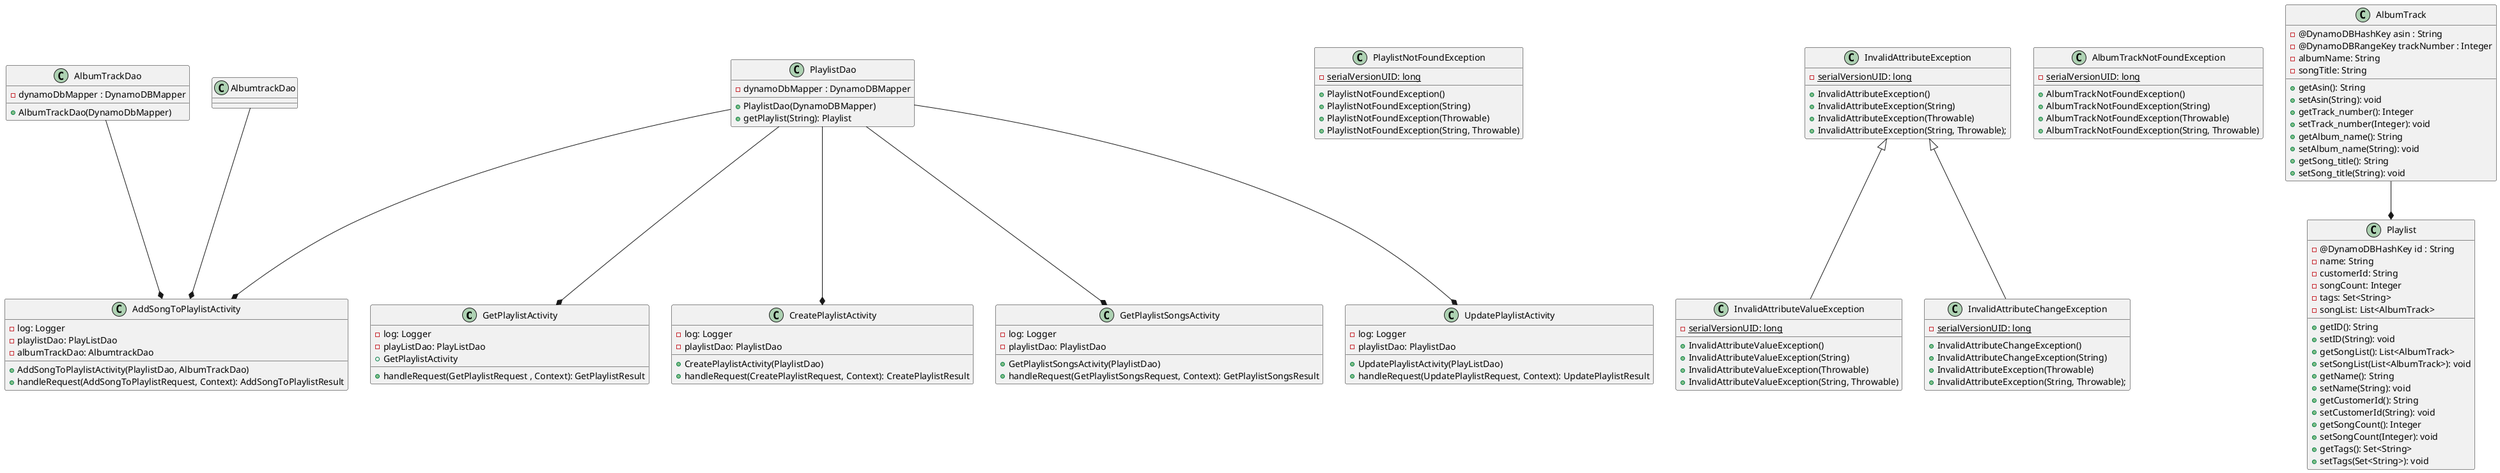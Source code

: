 PARTICIPANTS: use this file for creating the class diagram in mastery task 01

@startuml

class GetPlaylistActivity {
- log: Logger
- playListDao: PlayListDao
+ GetPlaylistActivity
+ handleRequest(GetPlaylistRequest , Context): GetPlaylistResult
}

class AddSongToPlaylistActivity {
- log: Logger
- playlistDao: PlayListDao
- albumTrackDao: AlbumtrackDao
+ AddSongToPlaylistActivity(PlaylistDao, AlbumTrackDao)
+ handleRequest(AddSongToPlaylistRequest, Context): AddSongToPlaylistResult
}

class CreatePlaylistActivity {
- log: Logger
- playlistDao: PlaylistDao
+ CreatePlaylistActivity(PlaylistDao)
+ handleRequest(CreatePlaylistRequest, Context): CreatePlaylistResult
 }

class GetPlaylistSongsActivity {
- log: Logger
- playlistDao: PlaylistDao
+ GetPlaylistSongsActivity(PlaylistDao)
+ handleRequest(GetPlaylistSongsRequest, Context): GetPlaylistSongsResult
}

class UpdatePlaylistActivity {
- log: Logger
- playlistDao: PlaylistDao
+ UpdatePlaylistActivity(PlayListDao)
+ handleRequest(UpdatePlaylistRequest, Context): UpdatePlaylistResult
}

class PlaylistDao {
- dynamoDbMapper : DynamoDBMapper
+ PlaylistDao(DynamoDBMapper)
+ getPlaylist(String): Playlist
}

class AlbumTrackDao {
- dynamoDbMapper : DynamoDBMapper
+ AlbumTrackDao(DynamoDbMapper)
}

class PlaylistNotFoundException {
- {static} serialVersionUID: long
+ PlaylistNotFoundException()
+ PlaylistNotFoundException(String)
+ PlaylistNotFoundException(Throwable)
+ PlaylistNotFoundException(String, Throwable)
}

class InvalidAttributeValueException {
- {static} serialVersionUID: long
+ InvalidAttributeValueException()
+ InvalidAttributeValueException(String)
+ InvalidAttributeValueException(Throwable)
+ InvalidAttributeValueException(String, Throwable)
}

class AlbumTrackNotFoundException {
- {static} serialVersionUID: long
+ AlbumTrackNotFoundException()
+ AlbumTrackNotFoundException(String)
+ AlbumTrackNotFoundException(Throwable)
+ AlbumTrackNotFoundException(String, Throwable)
}

class InvalidAttributeException {
- {static} serialVersionUID: long
+ InvalidAttributeException()
+ InvalidAttributeException(String)
+ InvalidAttributeException(Throwable)
+ InvalidAttributeException(String, Throwable);
}

class InvalidAttributeChangeException {
- {static} serialVersionUID: long
+ InvalidAttributeChangeException()
+ InvalidAttributeChangeException(String)
+ InvalidAttributeException(Throwable)
+ InvalidAttributeException(String, Throwable);
}
class Playlist {
- @DynamoDBHashKey id : String
- name: String
- customerId: String
- songCount: Integer
- tags: Set<String>
- songList: List<AlbumTrack>
+ getID(): String
+ setID(String): void
+ getSongList(): List<AlbumTrack>
+ setSongList(List<AlbumTrack>): void
+ getName(): String
+ setName(String): void
+ getCustomerId(): String
+ setCustomerId(String): void
+ getSongCount(): Integer
+ setSongCount(Integer): void
+ getTags(): Set<String>
+ setTags(Set<String>): void
}

class AlbumTrack{
- @DynamoDBHashKey asin : String
- @DynamoDBRangeKey trackNumber : Integer
- albumName: String
- songTitle: String
+ getAsin(): String
+ setAsin(String): void
+ getTrack_number(): Integer
+ setTrack_number(Integer): void
+ getAlbum_name(): String
+ setAlbum_name(String): void
+ getSong_title(): String
+ setSong_title(String): void
}

PlaylistDao --* AddSongToPlaylistActivity
AlbumTrackDao --* AddSongToPlaylistActivity
PlaylistDao --* GetPlaylistActivity
PlaylistDao --* CreatePlaylistActivity
PlaylistDao --* GetPlaylistSongsActivity
PlaylistDao --* UpdatePlaylistActivity
AlbumTrack --* Playlist
AlbumtrackDao --* AddSongToPlaylistActivity
InvalidAttributeException <|-- InvalidAttributeChangeException
InvalidAttributeException <|-- InvalidAttributeValueException
@enduml